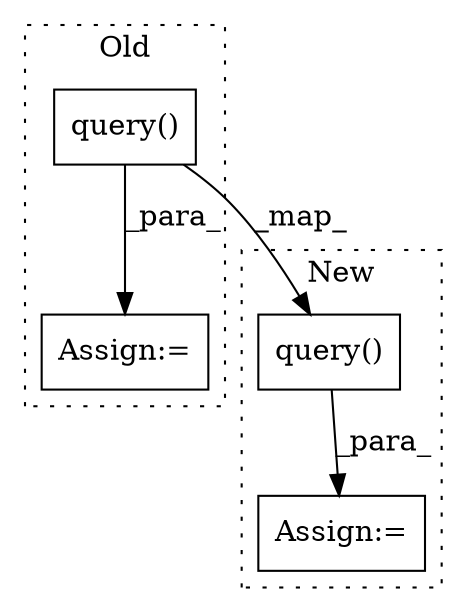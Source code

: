 digraph G {
subgraph cluster0 {
1 [label="query()" a="75" s="3981,4017" l="21,29" shape="box"];
4 [label="Assign:=" a="68" s="4151" l="3" shape="box"];
label = "Old";
style="dotted";
}
subgraph cluster1 {
2 [label="query()" a="75" s="4950,4999" l="34,42" shape="box"];
3 [label="Assign:=" a="68" s="5100" l="3" shape="box"];
label = "New";
style="dotted";
}
1 -> 2 [label="_map_"];
1 -> 4 [label="_para_"];
2 -> 3 [label="_para_"];
}